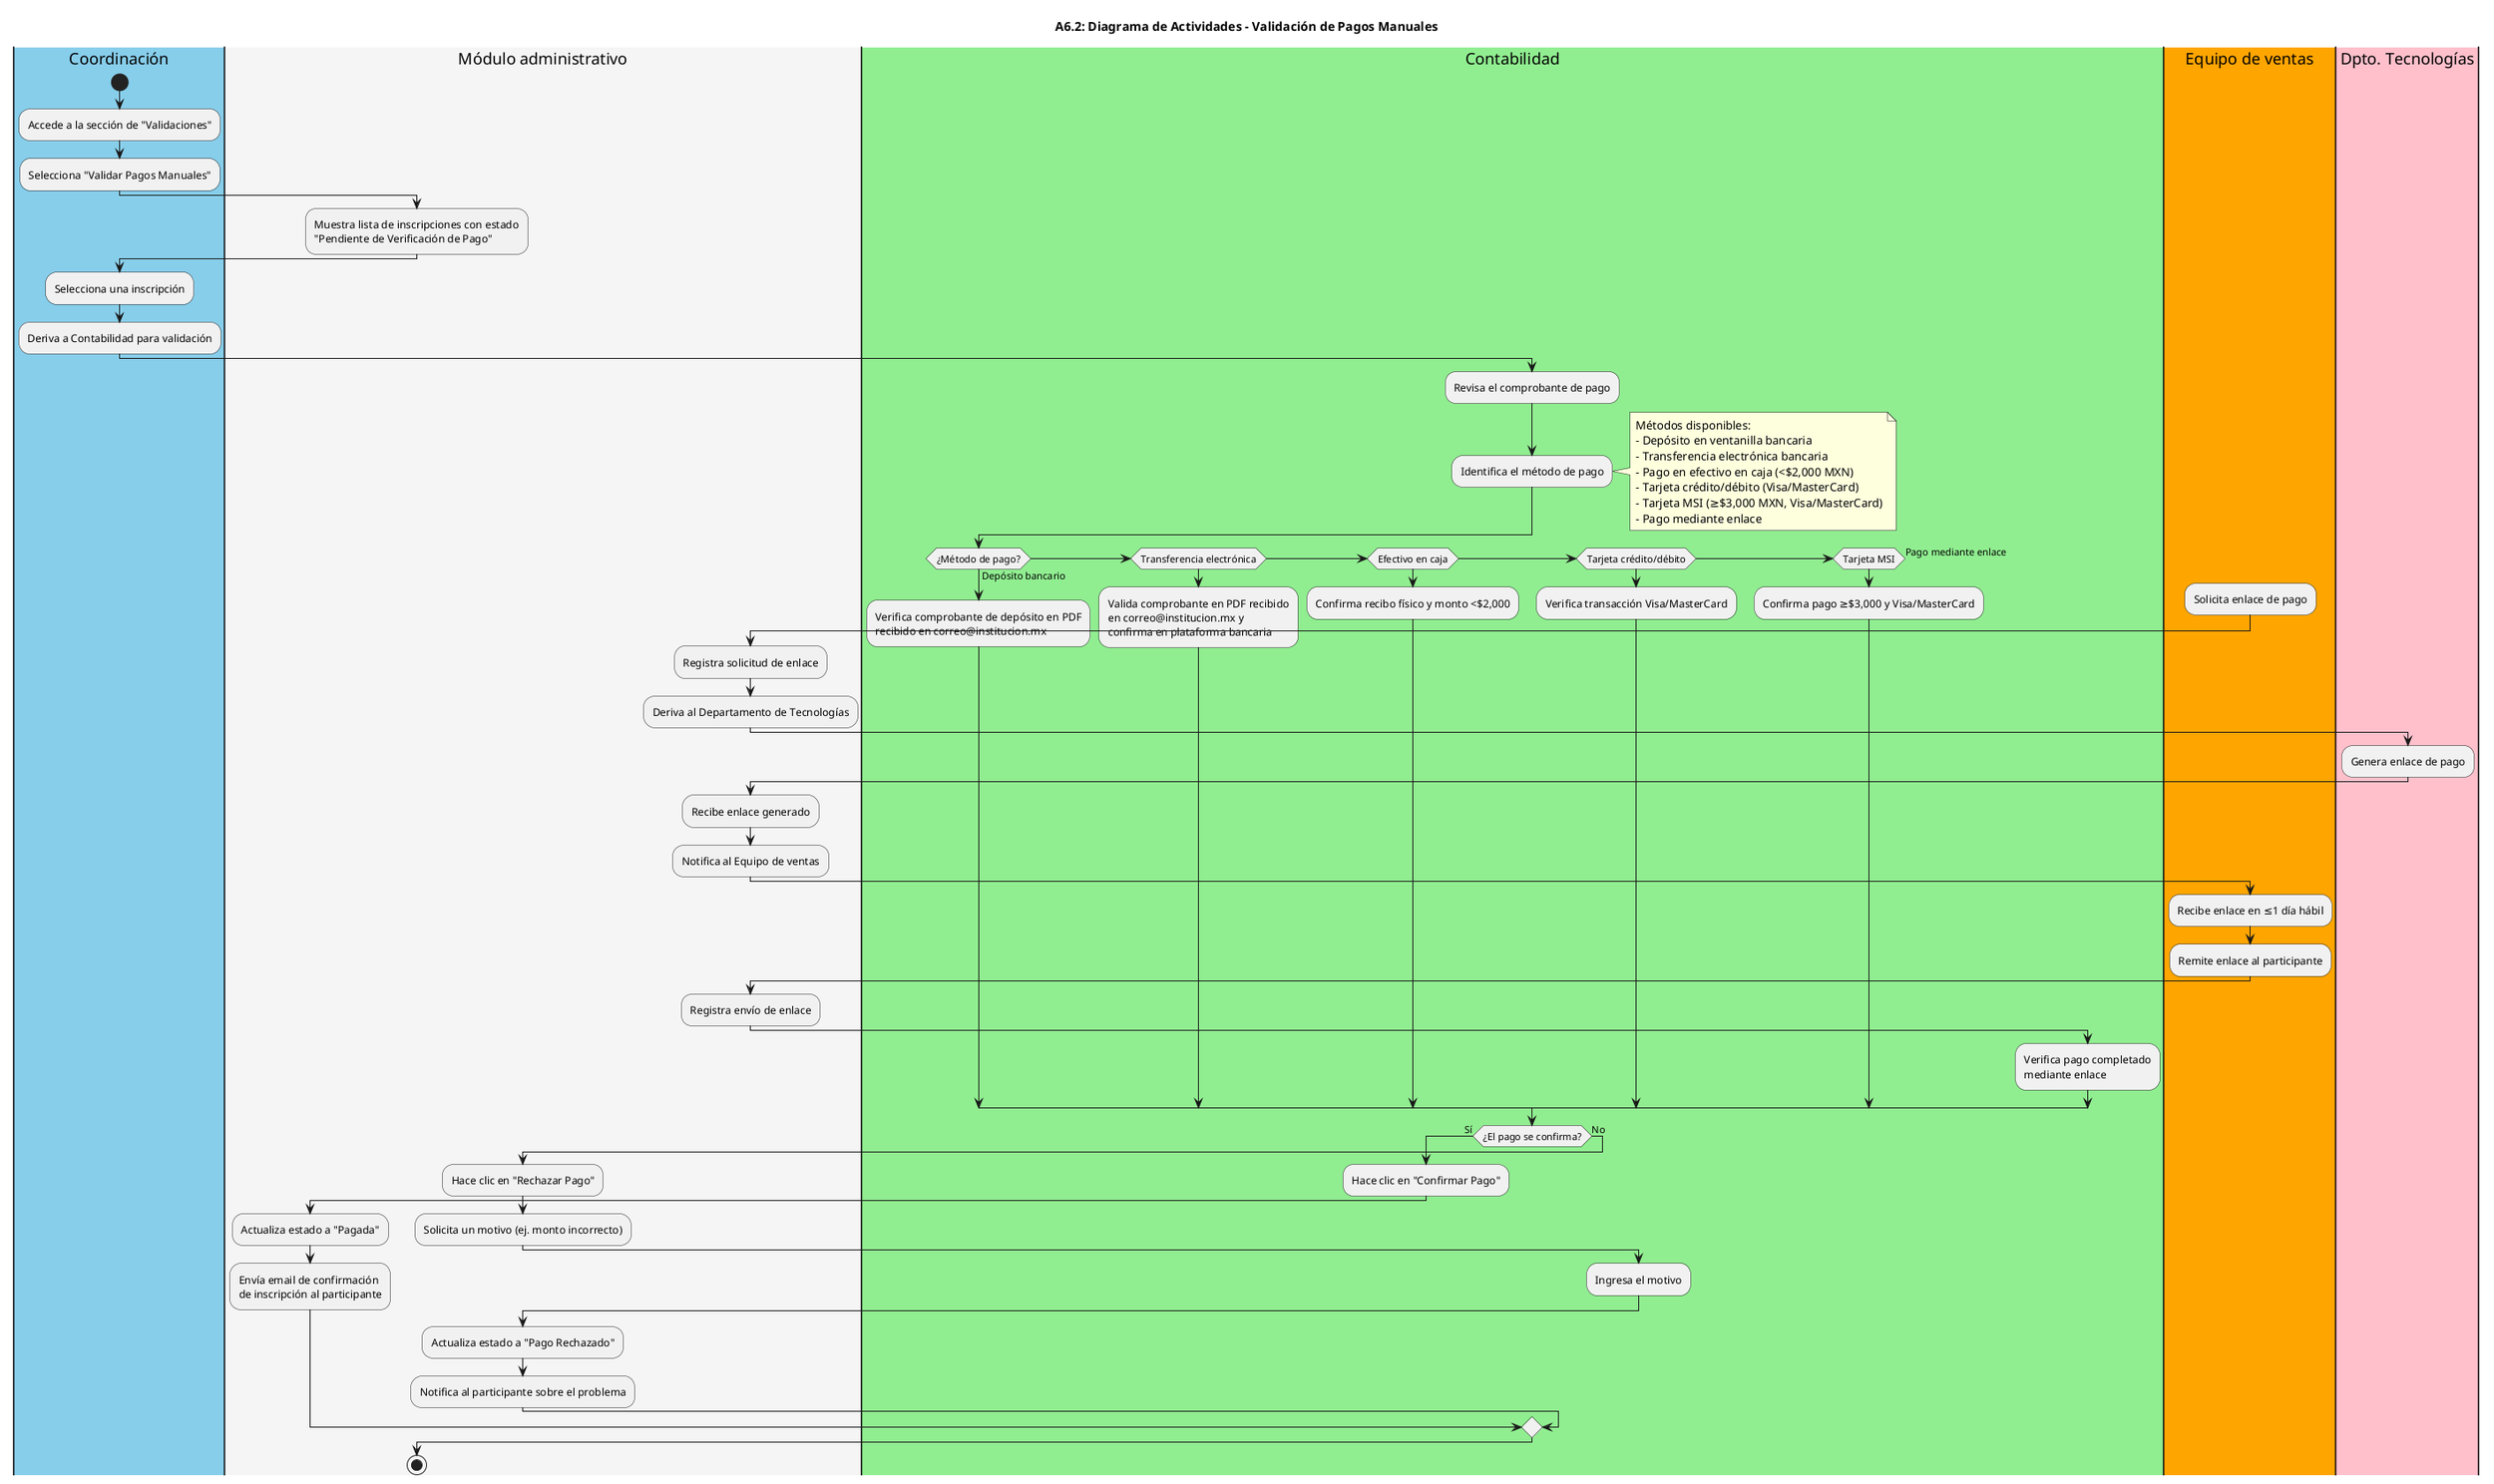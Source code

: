 @startuml
title A6.2: Diagrama de Actividades - Validación de Pagos Manuales

|#skyblue|Coordinación|
start
:Accede a la sección de "Validaciones";
:Selecciona "Validar Pagos Manuales";

|#whitesmoke|Módulo administrativo|
:Muestra lista de inscripciones con estado
"Pendiente de Verificación de Pago";

|#skyblue|Coordinación|
:Selecciona una inscripción;
:Deriva a Contabilidad para validación;

|#lightgreen|Contabilidad|
:Revisa el comprobante de pago;
:Identifica el método de pago;
note right
  Métodos disponibles:
  - Depósito en ventanilla bancaria
  - Transferencia electrónica bancaria
  - Pago en efectivo en caja (<$2,000 MXN)
  - Tarjeta crédito/débito (Visa/MasterCard)
  - Tarjeta MSI (≥$3,000 MXN, Visa/MasterCard)
  - Pago mediante enlace
end note

if (¿Método de pago?) then (Depósito bancario)
  :Verifica comprobante de depósito en PDF
  recibido en correo@institucion.mx;
elseif (Transferencia electrónica) then 
  :Valida comprobante en PDF recibido
  en correo@institucion.mx y
  confirma en plataforma bancaria;
elseif (Efectivo en caja) then
  :Confirma recibo físico y monto <$2,000;
elseif (Tarjeta crédito/débito) then
  :Verifica transacción Visa/MasterCard;
elseif (Tarjeta MSI) then
  :Confirma pago ≥$3,000 y Visa/MasterCard;
else (Pago mediante enlace)
  |#orange|Equipo de ventas|
  :Solicita enlace de pago;
  |#whitesmoke|Módulo administrativo|
  :Registra solicitud de enlace;
  :Deriva al Departamento de Tecnologías;
  |#pink|Dpto. Tecnologías|
  :Genera enlace de pago;
  |#whitesmoke|Módulo administrativo|
  :Recibe enlace generado;
  :Notifica al Equipo de ventas;
  |#orange|Equipo de ventas|
  :Recibe enlace en ≤1 día hábil;
  :Remite enlace al participante;
  |#whitesmoke|Módulo administrativo|
  :Registra envío de enlace;
  |#lightgreen|Contabilidad|
  :Verifica pago completado
  mediante enlace;
endif

if (¿El pago se confirma?) then (Sí)
  :Hace clic en "Confirmar Pago";
  |#whitesmoke|Módulo administrativo|
  :Actualiza estado a "Pagada";
  :Envía email de confirmación
  de inscripción al participante;
else (No)
  :Hace clic en "Rechazar Pago";
  |#whitesmoke|Módulo administrativo|
  :Solicita un motivo (ej. monto incorrecto);
  |#lightgreen|Contabilidad|
  :Ingresa el motivo;
  |#whitesmoke|Módulo administrativo|
  :Actualiza estado a "Pago Rechazado";
  :Notifica al participante sobre el problema;
endif
stop
@enduml